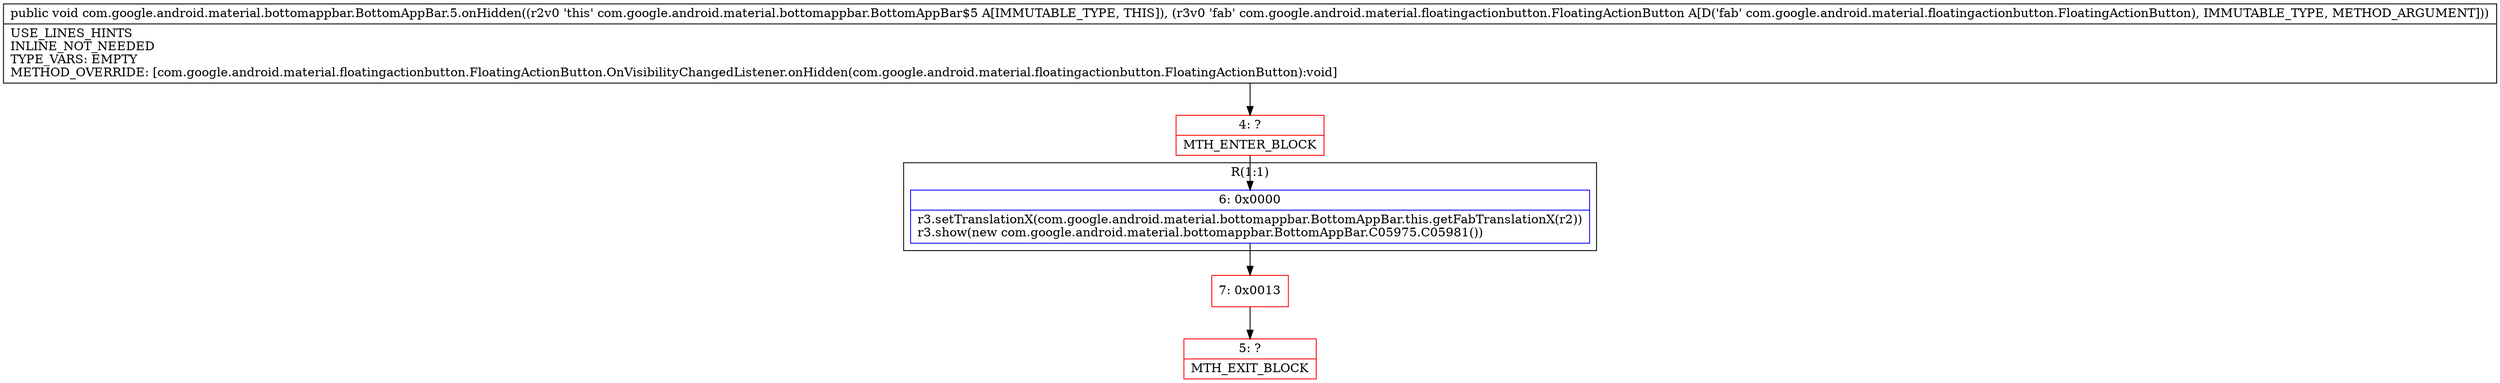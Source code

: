 digraph "CFG forcom.google.android.material.bottomappbar.BottomAppBar.5.onHidden(Lcom\/google\/android\/material\/floatingactionbutton\/FloatingActionButton;)V" {
subgraph cluster_Region_517024421 {
label = "R(1:1)";
node [shape=record,color=blue];
Node_6 [shape=record,label="{6\:\ 0x0000|r3.setTranslationX(com.google.android.material.bottomappbar.BottomAppBar.this.getFabTranslationX(r2))\lr3.show(new com.google.android.material.bottomappbar.BottomAppBar.C05975.C05981())\l}"];
}
Node_4 [shape=record,color=red,label="{4\:\ ?|MTH_ENTER_BLOCK\l}"];
Node_7 [shape=record,color=red,label="{7\:\ 0x0013}"];
Node_5 [shape=record,color=red,label="{5\:\ ?|MTH_EXIT_BLOCK\l}"];
MethodNode[shape=record,label="{public void com.google.android.material.bottomappbar.BottomAppBar.5.onHidden((r2v0 'this' com.google.android.material.bottomappbar.BottomAppBar$5 A[IMMUTABLE_TYPE, THIS]), (r3v0 'fab' com.google.android.material.floatingactionbutton.FloatingActionButton A[D('fab' com.google.android.material.floatingactionbutton.FloatingActionButton), IMMUTABLE_TYPE, METHOD_ARGUMENT]))  | USE_LINES_HINTS\lINLINE_NOT_NEEDED\lTYPE_VARS: EMPTY\lMETHOD_OVERRIDE: [com.google.android.material.floatingactionbutton.FloatingActionButton.OnVisibilityChangedListener.onHidden(com.google.android.material.floatingactionbutton.FloatingActionButton):void]\l}"];
MethodNode -> Node_4;Node_6 -> Node_7;
Node_4 -> Node_6;
Node_7 -> Node_5;
}

